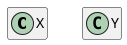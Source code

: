 {
  "sha1": "80g2tglcror212bqqvrl678ms15aio8",
  "insertion": {
    "when": "2024-05-30T20:48:21.318Z",
    "user": "plantuml@gmail.com"
  }
}
@startuml
class X {
  + End() : int
  - Count : int
  __ Messages __
  AnnounceEnd() : int
 Message : String
}
class Y {
  + End() : int
  - Count : int
  '__ Messages __
  AnnounceEnd() : int
 Message : String
}
hide X members
hide Y members
@enduml
